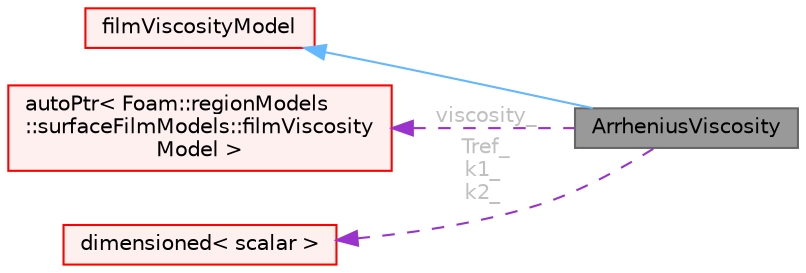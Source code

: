 digraph "ArrheniusViscosity"
{
 // LATEX_PDF_SIZE
  bgcolor="transparent";
  edge [fontname=Helvetica,fontsize=10,labelfontname=Helvetica,labelfontsize=10];
  node [fontname=Helvetica,fontsize=10,shape=box,height=0.2,width=0.4];
  rankdir="LR";
  Node1 [id="Node000001",label="ArrheniusViscosity",height=0.2,width=0.4,color="gray40", fillcolor="grey60", style="filled", fontcolor="black",tooltip="The Arrhenius temperature-dependent viscosity model multiplies the viscosity of a base model by an Ar..."];
  Node2 -> Node1 [id="edge1_Node000001_Node000002",dir="back",color="steelblue1",style="solid",tooltip=" "];
  Node2 [id="Node000002",label="filmViscosityModel",height=0.2,width=0.4,color="red", fillcolor="#FFF0F0", style="filled",URL="$classFoam_1_1regionModels_1_1surfaceFilmModels_1_1filmViscosityModel.html",tooltip="Base class for surface film viscosity models."];
  Node91 -> Node1 [id="edge2_Node000001_Node000091",dir="back",color="darkorchid3",style="dashed",tooltip=" ",label=" viscosity_",fontcolor="grey" ];
  Node91 [id="Node000091",label="autoPtr\< Foam::regionModels\l::surfaceFilmModels::filmViscosity\lModel \>",height=0.2,width=0.4,color="red", fillcolor="#FFF0F0", style="filled",URL="$classFoam_1_1autoPtr.html",tooltip=" "];
  Node92 -> Node1 [id="edge3_Node000001_Node000092",dir="back",color="darkorchid3",style="dashed",tooltip=" ",label=" Tref_\nk1_\nk2_",fontcolor="grey" ];
  Node92 [id="Node000092",label="dimensioned\< scalar \>",height=0.2,width=0.4,color="red", fillcolor="#FFF0F0", style="filled",URL="$classFoam_1_1dimensioned.html",tooltip=" "];
}
